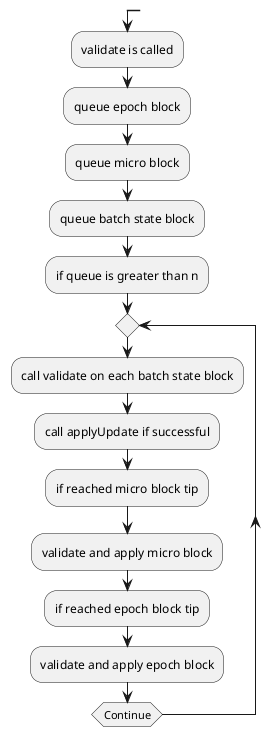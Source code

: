 @startuml

split
      :validate is called;
      
      :queue epoch block;
      :queue micro block;
      :queue batch state block;

      :if queue is greater than n;

      repeat
        :call validate on each batch state block;
        :call applyUpdate if successful;
        :if reached micro block tip;
        :validate and apply micro block;
        :if reached epoch block tip;
        :validate and apply epoch block;
      repeat while(Continue)

      detach
end split
@enduml
